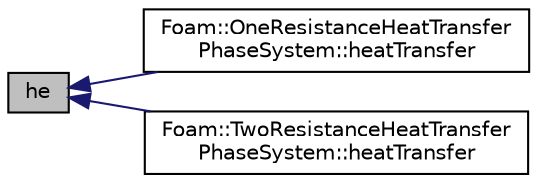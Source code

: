 digraph "he"
{
  bgcolor="transparent";
  edge [fontname="Helvetica",fontsize="10",labelfontname="Helvetica",labelfontsize="10"];
  node [fontname="Helvetica",fontsize="10",shape=record];
  rankdir="LR";
  Node1 [label="he",height=0.2,width=0.4,color="black", fillcolor="grey75", style="filled" fontcolor="black"];
  Node1 -> Node2 [dir="back",color="midnightblue",fontsize="10",style="solid",fontname="Helvetica"];
  Node2 [label="Foam::OneResistanceHeatTransfer\lPhaseSystem::heatTransfer",height=0.2,width=0.4,color="black",URL="$classFoam_1_1OneResistanceHeatTransferPhaseSystem.html#a1c686c31025c6205225aa9f140c87053",tooltip="Return the heat transfer matrices. "];
  Node1 -> Node3 [dir="back",color="midnightblue",fontsize="10",style="solid",fontname="Helvetica"];
  Node3 [label="Foam::TwoResistanceHeatTransfer\lPhaseSystem::heatTransfer",height=0.2,width=0.4,color="black",URL="$classFoam_1_1TwoResistanceHeatTransferPhaseSystem.html#a1c686c31025c6205225aa9f140c87053",tooltip="Return the heat transfer matrices. "];
}
